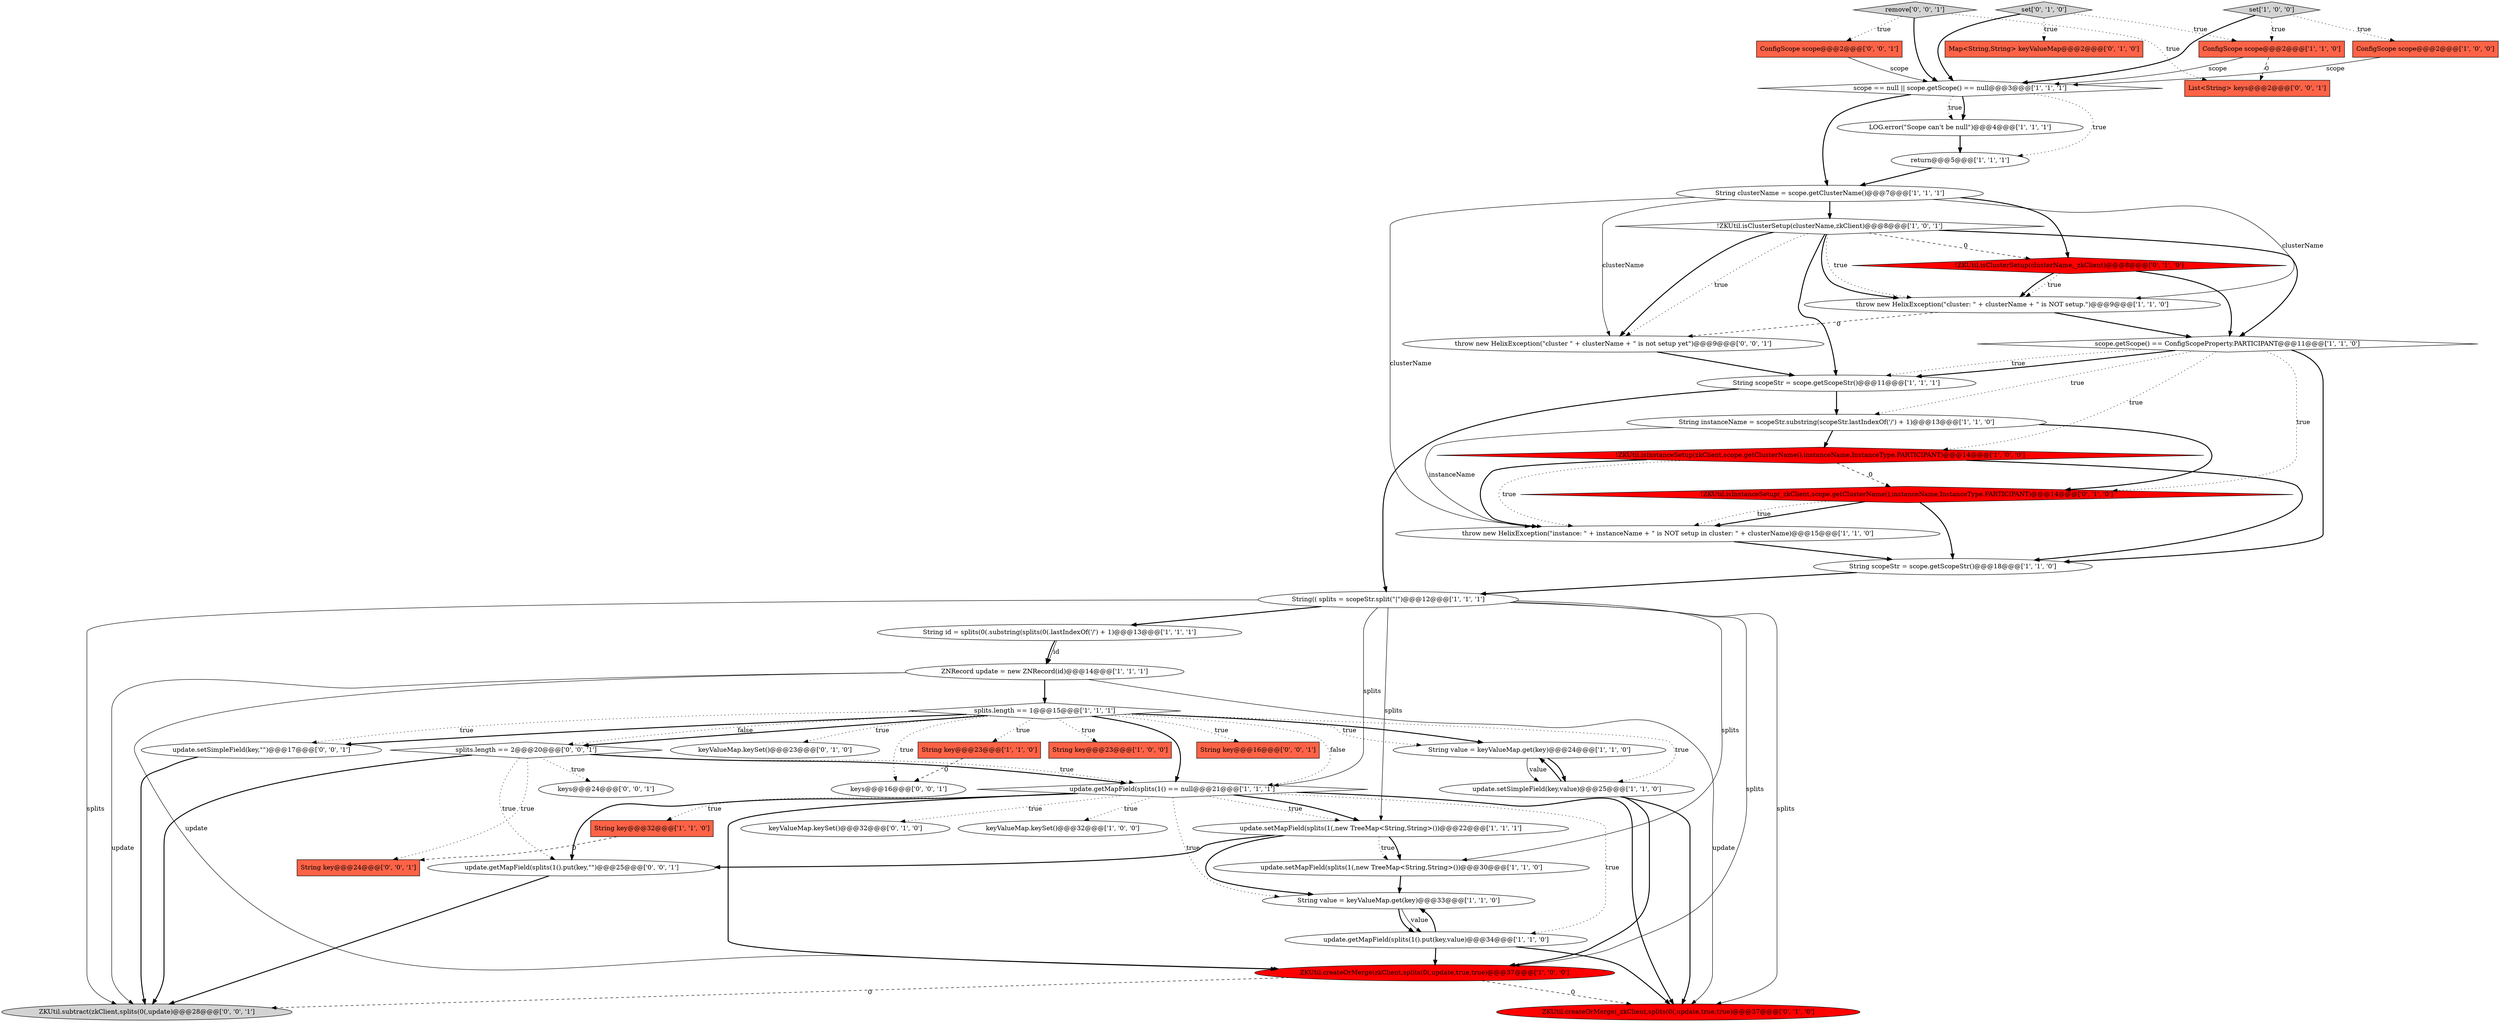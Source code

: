 digraph {
33 [style = filled, label = "keyValueMap.keySet()@@@32@@@['0', '1', '0']", fillcolor = white, shape = ellipse image = "AAA0AAABBB2BBB"];
49 [style = filled, label = "ZKUtil.subtract(zkClient,splits(0(,update)@@@28@@@['0', '0', '1']", fillcolor = lightgray, shape = ellipse image = "AAA0AAABBB3BBB"];
9 [style = filled, label = "String key@@@23@@@['1', '0', '0']", fillcolor = tomato, shape = box image = "AAA0AAABBB1BBB"];
6 [style = filled, label = "String(( splits = scopeStr.split(\"\|\")@@@12@@@['1', '1', '1']", fillcolor = white, shape = ellipse image = "AAA0AAABBB1BBB"];
42 [style = filled, label = "splits.length == 2@@@20@@@['0', '0', '1']", fillcolor = white, shape = diamond image = "AAA0AAABBB3BBB"];
3 [style = filled, label = "update.setMapField(splits(1(,new TreeMap<String,String>())@@@22@@@['1', '1', '1']", fillcolor = white, shape = ellipse image = "AAA0AAABBB1BBB"];
40 [style = filled, label = "ConfigScope scope@@@2@@@['0', '0', '1']", fillcolor = tomato, shape = box image = "AAA0AAABBB3BBB"];
26 [style = filled, label = "String instanceName = scopeStr.substring(scopeStr.lastIndexOf('/') + 1)@@@13@@@['1', '1', '0']", fillcolor = white, shape = ellipse image = "AAA0AAABBB1BBB"];
4 [style = filled, label = "keyValueMap.keySet()@@@32@@@['1', '0', '0']", fillcolor = white, shape = ellipse image = "AAA0AAABBB1BBB"];
13 [style = filled, label = "!ZKUtil.isClusterSetup(clusterName,zkClient)@@@8@@@['1', '0', '1']", fillcolor = white, shape = diamond image = "AAA0AAABBB1BBB"];
12 [style = filled, label = "update.getMapField(splits(1().put(key,value)@@@34@@@['1', '1', '0']", fillcolor = white, shape = ellipse image = "AAA0AAABBB1BBB"];
14 [style = filled, label = "throw new HelixException(\"instance: \" + instanceName + \" is NOT setup in cluster: \" + clusterName)@@@15@@@['1', '1', '0']", fillcolor = white, shape = ellipse image = "AAA0AAABBB1BBB"];
23 [style = filled, label = "String id = splits(0(.substring(splits(0(.lastIndexOf('/') + 1)@@@13@@@['1', '1', '1']", fillcolor = white, shape = ellipse image = "AAA0AAABBB1BBB"];
25 [style = filled, label = "String key@@@32@@@['1', '1', '0']", fillcolor = tomato, shape = box image = "AAA0AAABBB1BBB"];
38 [style = filled, label = "String key@@@16@@@['0', '0', '1']", fillcolor = tomato, shape = box image = "AAA0AAABBB3BBB"];
7 [style = filled, label = "scope.getScope() == ConfigScopeProperty.PARTICIPANT@@@11@@@['1', '1', '0']", fillcolor = white, shape = diamond image = "AAA0AAABBB1BBB"];
18 [style = filled, label = "scope == null || scope.getScope() == null@@@3@@@['1', '1', '1']", fillcolor = white, shape = diamond image = "AAA0AAABBB1BBB"];
48 [style = filled, label = "remove['0', '0', '1']", fillcolor = lightgray, shape = diamond image = "AAA0AAABBB3BBB"];
2 [style = filled, label = "String clusterName = scope.getClusterName()@@@7@@@['1', '1', '1']", fillcolor = white, shape = ellipse image = "AAA0AAABBB1BBB"];
15 [style = filled, label = "update.getMapField(splits(1() == null@@@21@@@['1', '1', '1']", fillcolor = white, shape = diamond image = "AAA0AAABBB1BBB"];
31 [style = filled, label = "Map<String,String> keyValueMap@@@2@@@['0', '1', '0']", fillcolor = tomato, shape = box image = "AAA0AAABBB2BBB"];
37 [style = filled, label = "set['0', '1', '0']", fillcolor = lightgray, shape = diamond image = "AAA0AAABBB2BBB"];
29 [style = filled, label = "update.setMapField(splits(1(,new TreeMap<String,String>())@@@30@@@['1', '1', '0']", fillcolor = white, shape = ellipse image = "AAA0AAABBB1BBB"];
41 [style = filled, label = "List<String> keys@@@2@@@['0', '0', '1']", fillcolor = tomato, shape = box image = "AAA0AAABBB3BBB"];
46 [style = filled, label = "String key@@@24@@@['0', '0', '1']", fillcolor = tomato, shape = box image = "AAA0AAABBB3BBB"];
11 [style = filled, label = "String key@@@23@@@['1', '1', '0']", fillcolor = tomato, shape = box image = "AAA0AAABBB1BBB"];
19 [style = filled, label = "ZKUtil.createOrMerge(zkClient,splits(0(,update,true,true)@@@37@@@['1', '0', '0']", fillcolor = red, shape = ellipse image = "AAA1AAABBB1BBB"];
30 [style = filled, label = "!ZKUtil.isInstanceSetup(zkClient,scope.getClusterName(),instanceName,InstanceType.PARTICIPANT)@@@14@@@['1', '0', '0']", fillcolor = red, shape = diamond image = "AAA1AAABBB1BBB"];
28 [style = filled, label = "String value = keyValueMap.get(key)@@@24@@@['1', '1', '0']", fillcolor = white, shape = ellipse image = "AAA0AAABBB1BBB"];
32 [style = filled, label = "!ZKUtil.isInstanceSetup(_zkClient,scope.getClusterName(),instanceName,InstanceType.PARTICIPANT)@@@14@@@['0', '1', '0']", fillcolor = red, shape = diamond image = "AAA1AAABBB2BBB"];
20 [style = filled, label = "ConfigScope scope@@@2@@@['1', '0', '0']", fillcolor = tomato, shape = box image = "AAA0AAABBB1BBB"];
36 [style = filled, label = "ZKUtil.createOrMerge(_zkClient,splits(0(,update,true,true)@@@37@@@['0', '1', '0']", fillcolor = red, shape = ellipse image = "AAA1AAABBB2BBB"];
47 [style = filled, label = "update.getMapField(splits(1().put(key,\"\")@@@25@@@['0', '0', '1']", fillcolor = white, shape = ellipse image = "AAA0AAABBB3BBB"];
35 [style = filled, label = "keyValueMap.keySet()@@@23@@@['0', '1', '0']", fillcolor = white, shape = ellipse image = "AAA0AAABBB2BBB"];
8 [style = filled, label = "throw new HelixException(\"cluster: \" + clusterName + \" is NOT setup.\")@@@9@@@['1', '1', '0']", fillcolor = white, shape = ellipse image = "AAA0AAABBB1BBB"];
34 [style = filled, label = "!ZKUtil.isClusterSetup(clusterName,_zkClient)@@@8@@@['0', '1', '0']", fillcolor = red, shape = diamond image = "AAA1AAABBB2BBB"];
44 [style = filled, label = "keys@@@24@@@['0', '0', '1']", fillcolor = white, shape = ellipse image = "AAA0AAABBB3BBB"];
45 [style = filled, label = "throw new HelixException(\"cluster \" + clusterName + \" is not setup yet\")@@@9@@@['0', '0', '1']", fillcolor = white, shape = ellipse image = "AAA0AAABBB3BBB"];
10 [style = filled, label = "String scopeStr = scope.getScopeStr()@@@11@@@['1', '1', '1']", fillcolor = white, shape = ellipse image = "AAA0AAABBB1BBB"];
24 [style = filled, label = "ZNRecord update = new ZNRecord(id)@@@14@@@['1', '1', '1']", fillcolor = white, shape = ellipse image = "AAA0AAABBB1BBB"];
17 [style = filled, label = "set['1', '0', '0']", fillcolor = lightgray, shape = diamond image = "AAA0AAABBB1BBB"];
21 [style = filled, label = "return@@@5@@@['1', '1', '1']", fillcolor = white, shape = ellipse image = "AAA0AAABBB1BBB"];
0 [style = filled, label = "LOG.error(\"Scope can't be null\")@@@4@@@['1', '1', '1']", fillcolor = white, shape = ellipse image = "AAA0AAABBB1BBB"];
5 [style = filled, label = "update.setSimpleField(key,value)@@@25@@@['1', '1', '0']", fillcolor = white, shape = ellipse image = "AAA0AAABBB1BBB"];
1 [style = filled, label = "String value = keyValueMap.get(key)@@@33@@@['1', '1', '0']", fillcolor = white, shape = ellipse image = "AAA0AAABBB1BBB"];
22 [style = filled, label = "ConfigScope scope@@@2@@@['1', '1', '0']", fillcolor = tomato, shape = box image = "AAA0AAABBB1BBB"];
39 [style = filled, label = "update.setSimpleField(key,\"\")@@@17@@@['0', '0', '1']", fillcolor = white, shape = ellipse image = "AAA0AAABBB3BBB"];
27 [style = filled, label = "String scopeStr = scope.getScopeStr()@@@18@@@['1', '1', '0']", fillcolor = white, shape = ellipse image = "AAA0AAABBB1BBB"];
43 [style = filled, label = "keys@@@16@@@['0', '0', '1']", fillcolor = white, shape = ellipse image = "AAA0AAABBB3BBB"];
16 [style = filled, label = "splits.length == 1@@@15@@@['1', '1', '1']", fillcolor = white, shape = diamond image = "AAA0AAABBB1BBB"];
16->9 [style = dotted, label="true"];
42->47 [style = dotted, label="true"];
16->15 [style = dotted, label="false"];
24->49 [style = solid, label="update"];
15->33 [style = dotted, label="true"];
5->28 [style = bold, label=""];
30->32 [style = dashed, label="0"];
21->2 [style = bold, label=""];
37->31 [style = dotted, label="true"];
47->49 [style = bold, label=""];
16->39 [style = dotted, label="true"];
39->49 [style = bold, label=""];
16->5 [style = dotted, label="true"];
1->12 [style = bold, label=""];
13->45 [style = bold, label=""];
6->36 [style = solid, label="splits"];
30->14 [style = bold, label=""];
16->42 [style = bold, label=""];
11->43 [style = dashed, label="0"];
16->38 [style = dotted, label="true"];
48->18 [style = bold, label=""];
29->1 [style = bold, label=""];
5->36 [style = bold, label=""];
18->0 [style = bold, label=""];
6->19 [style = solid, label="splits"];
45->10 [style = bold, label=""];
42->15 [style = bold, label=""];
22->41 [style = dashed, label="0"];
17->20 [style = dotted, label="true"];
16->43 [style = dotted, label="true"];
28->5 [style = bold, label=""];
7->10 [style = dotted, label="true"];
26->32 [style = bold, label=""];
3->29 [style = dotted, label="true"];
6->49 [style = solid, label="splits"];
6->15 [style = solid, label="splits"];
30->27 [style = bold, label=""];
2->34 [style = bold, label=""];
10->26 [style = bold, label=""];
0->21 [style = bold, label=""];
34->8 [style = bold, label=""];
12->1 [style = bold, label=""];
40->18 [style = solid, label="scope"];
24->36 [style = solid, label="update"];
15->3 [style = dotted, label="true"];
34->8 [style = dotted, label="true"];
6->29 [style = solid, label="splits"];
15->12 [style = dotted, label="true"];
18->0 [style = dotted, label="true"];
24->19 [style = solid, label="update"];
16->39 [style = bold, label=""];
26->14 [style = solid, label="instanceName"];
15->47 [style = bold, label=""];
16->11 [style = dotted, label="true"];
7->32 [style = dotted, label="true"];
48->41 [style = dotted, label="true"];
3->29 [style = bold, label=""];
15->36 [style = bold, label=""];
13->10 [style = bold, label=""];
13->45 [style = dotted, label="true"];
6->3 [style = solid, label="splits"];
42->44 [style = dotted, label="true"];
3->1 [style = bold, label=""];
16->35 [style = dotted, label="true"];
6->23 [style = bold, label=""];
18->21 [style = dotted, label="true"];
12->36 [style = bold, label=""];
7->26 [style = dotted, label="true"];
28->5 [style = solid, label="value"];
32->14 [style = bold, label=""];
32->27 [style = bold, label=""];
3->47 [style = bold, label=""];
48->40 [style = dotted, label="true"];
2->14 [style = solid, label="clusterName"];
15->19 [style = bold, label=""];
15->3 [style = bold, label=""];
32->14 [style = dotted, label="true"];
10->6 [style = bold, label=""];
1->12 [style = solid, label="value"];
2->45 [style = solid, label="clusterName"];
30->14 [style = dotted, label="true"];
5->19 [style = bold, label=""];
2->8 [style = solid, label="clusterName"];
13->8 [style = dotted, label="true"];
42->15 [style = dotted, label="true"];
37->22 [style = dotted, label="true"];
25->46 [style = dashed, label="0"];
17->22 [style = dotted, label="true"];
14->27 [style = bold, label=""];
15->25 [style = dotted, label="true"];
13->34 [style = dashed, label="0"];
22->18 [style = solid, label="scope"];
16->15 [style = bold, label=""];
7->10 [style = bold, label=""];
23->24 [style = solid, label="id"];
34->7 [style = bold, label=""];
16->42 [style = dotted, label="false"];
18->2 [style = bold, label=""];
27->6 [style = bold, label=""];
15->4 [style = dotted, label="true"];
19->49 [style = dashed, label="0"];
8->7 [style = bold, label=""];
2->13 [style = bold, label=""];
26->30 [style = bold, label=""];
24->16 [style = bold, label=""];
23->24 [style = bold, label=""];
16->28 [style = bold, label=""];
19->36 [style = dashed, label="0"];
13->7 [style = bold, label=""];
15->1 [style = dotted, label="true"];
20->18 [style = solid, label="scope"];
7->27 [style = bold, label=""];
37->18 [style = bold, label=""];
8->45 [style = dashed, label="0"];
42->49 [style = bold, label=""];
16->28 [style = dotted, label="true"];
13->8 [style = bold, label=""];
7->30 [style = dotted, label="true"];
12->19 [style = bold, label=""];
42->46 [style = dotted, label="true"];
17->18 [style = bold, label=""];
}
